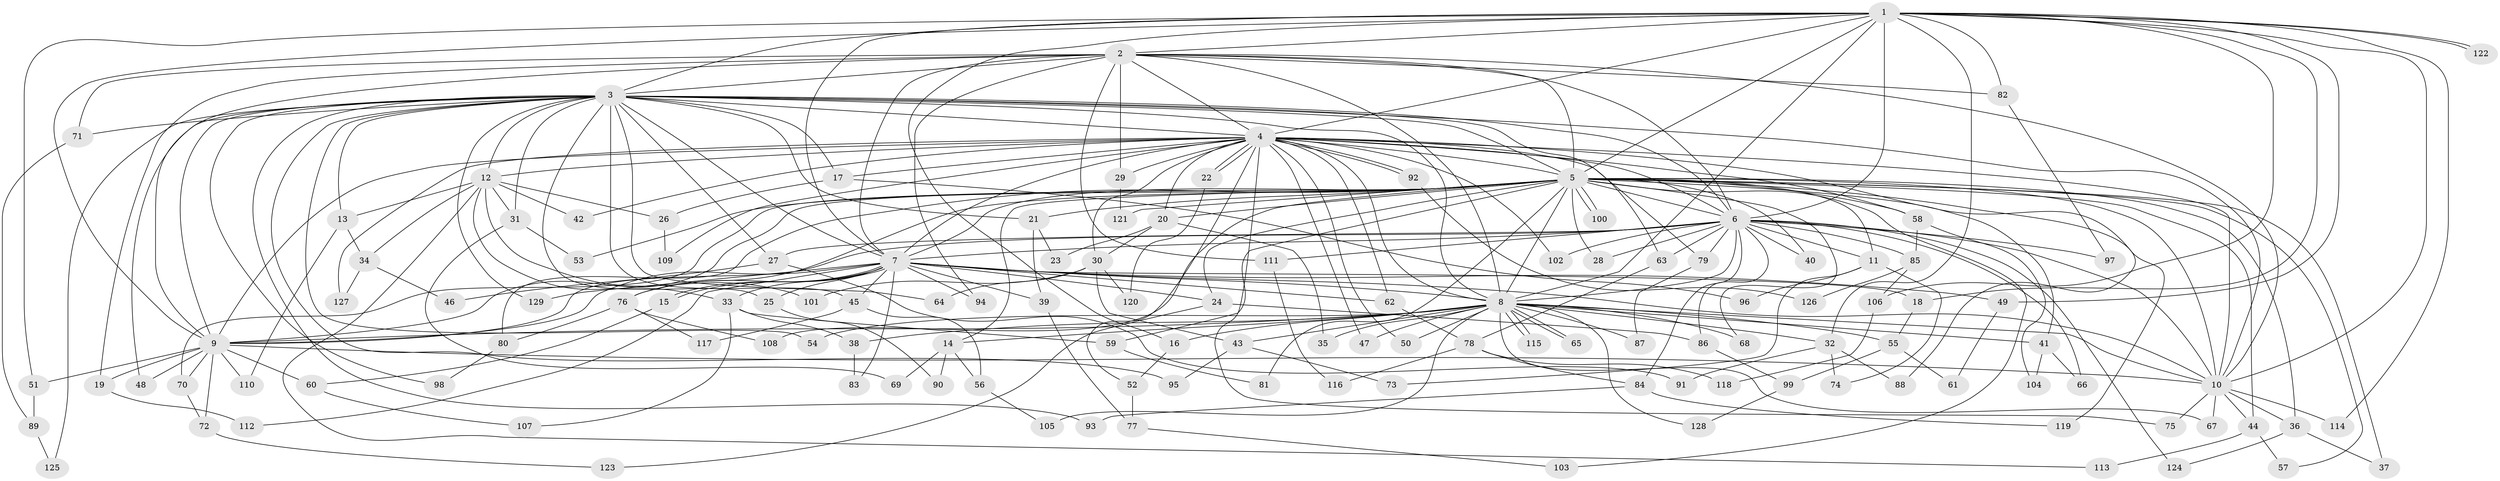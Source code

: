 // coarse degree distribution, {15: 0.0196078431372549, 21: 0.0392156862745098, 17: 0.0392156862745098, 24: 0.0196078431372549, 18: 0.0196078431372549, 5: 0.058823529411764705, 7: 0.0196078431372549, 4: 0.19607843137254902, 3: 0.1568627450980392, 2: 0.37254901960784315, 1: 0.0196078431372549, 6: 0.0392156862745098}
// Generated by graph-tools (version 1.1) at 2025/17/03/04/25 18:17:47]
// undirected, 129 vertices, 283 edges
graph export_dot {
graph [start="1"]
  node [color=gray90,style=filled];
  1;
  2;
  3;
  4;
  5;
  6;
  7;
  8;
  9;
  10;
  11;
  12;
  13;
  14;
  15;
  16;
  17;
  18;
  19;
  20;
  21;
  22;
  23;
  24;
  25;
  26;
  27;
  28;
  29;
  30;
  31;
  32;
  33;
  34;
  35;
  36;
  37;
  38;
  39;
  40;
  41;
  42;
  43;
  44;
  45;
  46;
  47;
  48;
  49;
  50;
  51;
  52;
  53;
  54;
  55;
  56;
  57;
  58;
  59;
  60;
  61;
  62;
  63;
  64;
  65;
  66;
  67;
  68;
  69;
  70;
  71;
  72;
  73;
  74;
  75;
  76;
  77;
  78;
  79;
  80;
  81;
  82;
  83;
  84;
  85;
  86;
  87;
  88;
  89;
  90;
  91;
  92;
  93;
  94;
  95;
  96;
  97;
  98;
  99;
  100;
  101;
  102;
  103;
  104;
  105;
  106;
  107;
  108;
  109;
  110;
  111;
  112;
  113;
  114;
  115;
  116;
  117;
  118;
  119;
  120;
  121;
  122;
  123;
  124;
  125;
  126;
  127;
  128;
  129;
  1 -- 2;
  1 -- 3;
  1 -- 4;
  1 -- 5;
  1 -- 6;
  1 -- 7;
  1 -- 8;
  1 -- 9;
  1 -- 10;
  1 -- 16;
  1 -- 18;
  1 -- 32;
  1 -- 49;
  1 -- 51;
  1 -- 82;
  1 -- 106;
  1 -- 114;
  1 -- 122;
  1 -- 122;
  2 -- 3;
  2 -- 4;
  2 -- 5;
  2 -- 6;
  2 -- 7;
  2 -- 8;
  2 -- 9;
  2 -- 10;
  2 -- 19;
  2 -- 29;
  2 -- 71;
  2 -- 82;
  2 -- 94;
  2 -- 111;
  3 -- 4;
  3 -- 5;
  3 -- 6;
  3 -- 7;
  3 -- 8;
  3 -- 9;
  3 -- 10;
  3 -- 12;
  3 -- 13;
  3 -- 17;
  3 -- 21;
  3 -- 25;
  3 -- 27;
  3 -- 31;
  3 -- 45;
  3 -- 48;
  3 -- 54;
  3 -- 63;
  3 -- 64;
  3 -- 71;
  3 -- 93;
  3 -- 95;
  3 -- 98;
  3 -- 125;
  3 -- 129;
  4 -- 5;
  4 -- 6;
  4 -- 7;
  4 -- 8;
  4 -- 9;
  4 -- 10;
  4 -- 12;
  4 -- 17;
  4 -- 20;
  4 -- 22;
  4 -- 22;
  4 -- 29;
  4 -- 30;
  4 -- 42;
  4 -- 47;
  4 -- 50;
  4 -- 52;
  4 -- 58;
  4 -- 62;
  4 -- 75;
  4 -- 79;
  4 -- 88;
  4 -- 92;
  4 -- 92;
  4 -- 102;
  4 -- 109;
  4 -- 127;
  5 -- 6;
  5 -- 7;
  5 -- 8;
  5 -- 9;
  5 -- 10;
  5 -- 11;
  5 -- 14;
  5 -- 20;
  5 -- 21;
  5 -- 24;
  5 -- 28;
  5 -- 36;
  5 -- 37;
  5 -- 40;
  5 -- 41;
  5 -- 44;
  5 -- 53;
  5 -- 57;
  5 -- 58;
  5 -- 59;
  5 -- 68;
  5 -- 70;
  5 -- 76;
  5 -- 80;
  5 -- 81;
  5 -- 100;
  5 -- 100;
  5 -- 103;
  5 -- 108;
  5 -- 119;
  5 -- 121;
  6 -- 7;
  6 -- 8;
  6 -- 9;
  6 -- 10;
  6 -- 11;
  6 -- 27;
  6 -- 28;
  6 -- 40;
  6 -- 63;
  6 -- 66;
  6 -- 79;
  6 -- 84;
  6 -- 85;
  6 -- 86;
  6 -- 97;
  6 -- 102;
  6 -- 111;
  6 -- 124;
  7 -- 8;
  7 -- 9;
  7 -- 10;
  7 -- 15;
  7 -- 15;
  7 -- 18;
  7 -- 24;
  7 -- 25;
  7 -- 33;
  7 -- 39;
  7 -- 45;
  7 -- 49;
  7 -- 62;
  7 -- 76;
  7 -- 83;
  7 -- 94;
  7 -- 112;
  7 -- 129;
  8 -- 9;
  8 -- 10;
  8 -- 14;
  8 -- 16;
  8 -- 32;
  8 -- 35;
  8 -- 38;
  8 -- 41;
  8 -- 43;
  8 -- 47;
  8 -- 50;
  8 -- 54;
  8 -- 55;
  8 -- 65;
  8 -- 65;
  8 -- 67;
  8 -- 68;
  8 -- 87;
  8 -- 105;
  8 -- 115;
  8 -- 115;
  8 -- 128;
  9 -- 10;
  9 -- 19;
  9 -- 48;
  9 -- 51;
  9 -- 60;
  9 -- 70;
  9 -- 72;
  9 -- 110;
  10 -- 36;
  10 -- 44;
  10 -- 67;
  10 -- 75;
  10 -- 114;
  11 -- 73;
  11 -- 74;
  11 -- 96;
  12 -- 13;
  12 -- 26;
  12 -- 31;
  12 -- 33;
  12 -- 34;
  12 -- 42;
  12 -- 101;
  12 -- 113;
  13 -- 34;
  13 -- 110;
  14 -- 56;
  14 -- 69;
  14 -- 90;
  15 -- 60;
  16 -- 52;
  17 -- 26;
  17 -- 96;
  18 -- 55;
  19 -- 112;
  20 -- 23;
  20 -- 30;
  20 -- 35;
  21 -- 23;
  21 -- 39;
  22 -- 120;
  24 -- 86;
  24 -- 123;
  25 -- 90;
  26 -- 109;
  27 -- 46;
  27 -- 91;
  29 -- 121;
  30 -- 43;
  30 -- 64;
  30 -- 101;
  30 -- 120;
  31 -- 53;
  31 -- 69;
  32 -- 74;
  32 -- 88;
  32 -- 91;
  33 -- 38;
  33 -- 59;
  33 -- 107;
  34 -- 46;
  34 -- 127;
  36 -- 37;
  36 -- 124;
  38 -- 83;
  39 -- 77;
  41 -- 66;
  41 -- 104;
  43 -- 73;
  43 -- 95;
  44 -- 57;
  44 -- 113;
  45 -- 56;
  45 -- 117;
  49 -- 61;
  51 -- 89;
  52 -- 77;
  55 -- 61;
  55 -- 99;
  56 -- 105;
  58 -- 85;
  58 -- 104;
  59 -- 81;
  60 -- 107;
  62 -- 78;
  63 -- 78;
  70 -- 72;
  71 -- 89;
  72 -- 123;
  76 -- 80;
  76 -- 108;
  76 -- 117;
  77 -- 103;
  78 -- 84;
  78 -- 116;
  78 -- 118;
  79 -- 87;
  80 -- 98;
  82 -- 97;
  84 -- 93;
  84 -- 119;
  85 -- 106;
  85 -- 126;
  86 -- 99;
  89 -- 125;
  92 -- 126;
  99 -- 128;
  106 -- 118;
  111 -- 116;
}
